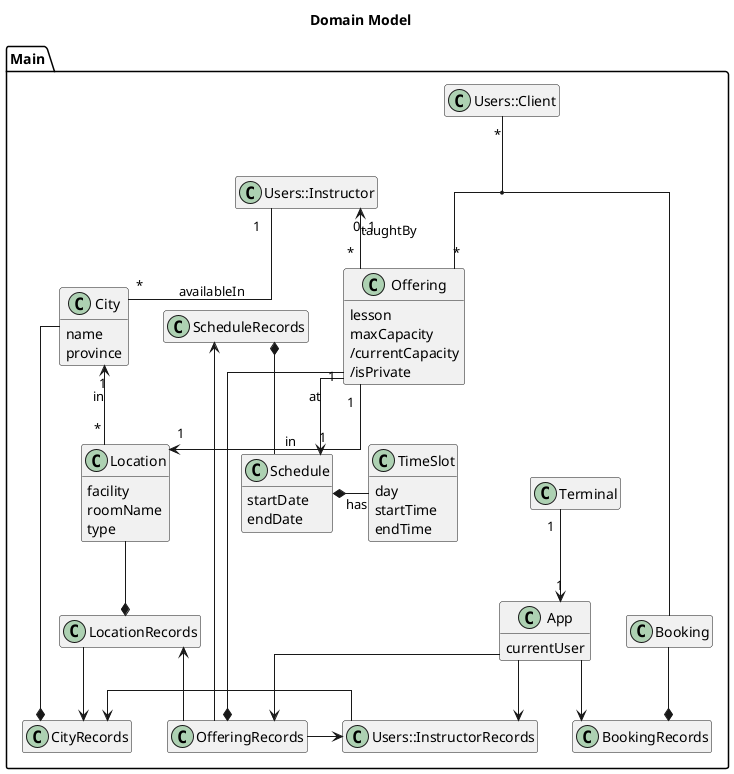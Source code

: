 @startuml Domain Model
title Domain Model

hide empty members
skinparam linetype ortho

package Main {
    class Terminal {}
    class App {
        currentUser
    }

    class InstructorRecords as "Users::InstructorRecords"  {}
    class Client as "Users::Client" {}
    class Instructor as "Users::Instructor" {}

    class CityRecords {}
    class City {
        name
        province
    }
    class LocationRecords {}
    class Location {
        facility
        roomName
        type
    }

    class ScheduleRecords {}
    class Schedule {
        startDate
        endDate
    }
    class TimeSlot {
        day
        startTime
        endTime
    }

    class OfferingRecords {}
    class Offering {
        lesson
        maxCapacity
        /currentCapacity
        /isPrivate
    }

    class BookingRecords {}
    class Booking {}

    App "1" <-up- "1" Terminal
    App --> OfferingRecords
    App --> BookingRecords
    App -> InstructorRecords

    InstructorRecords -> CityRecords

    City -* CityRecords

    Location "*" -up-> "1" City: in

    LocationRecords --> CityRecords
    LocationRecords *-up- Location
    LocationRecords <-- OfferingRecords

    Schedule *- TimeSlot: has

    ScheduleRecords *-- Schedule
    ScheduleRecords <-- OfferingRecords

    Offering --* OfferingRecords
    Offering "1" --> "1" Schedule: at
    Offering "1" --> "1" Location: in

    OfferingRecords -> InstructorRecords

    Instructor "1" -- "*" City: availableIn
    Instructor "0..1" <-- "*" Offering: taughtBy

    Client "*" -- "*" Offering

    (Client, Offering) -- Booking
    Booking --* BookingRecords
}
@enduml
